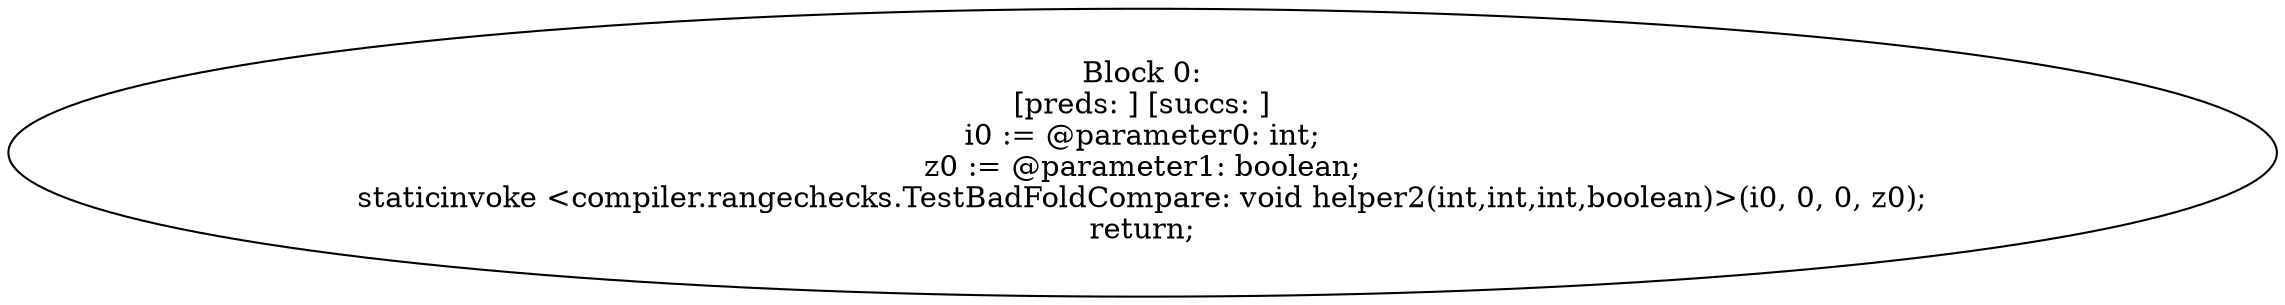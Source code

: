 digraph "unitGraph" {
    "Block 0:
[preds: ] [succs: ]
i0 := @parameter0: int;
z0 := @parameter1: boolean;
staticinvoke <compiler.rangechecks.TestBadFoldCompare: void helper2(int,int,int,boolean)>(i0, 0, 0, z0);
return;
"
}
